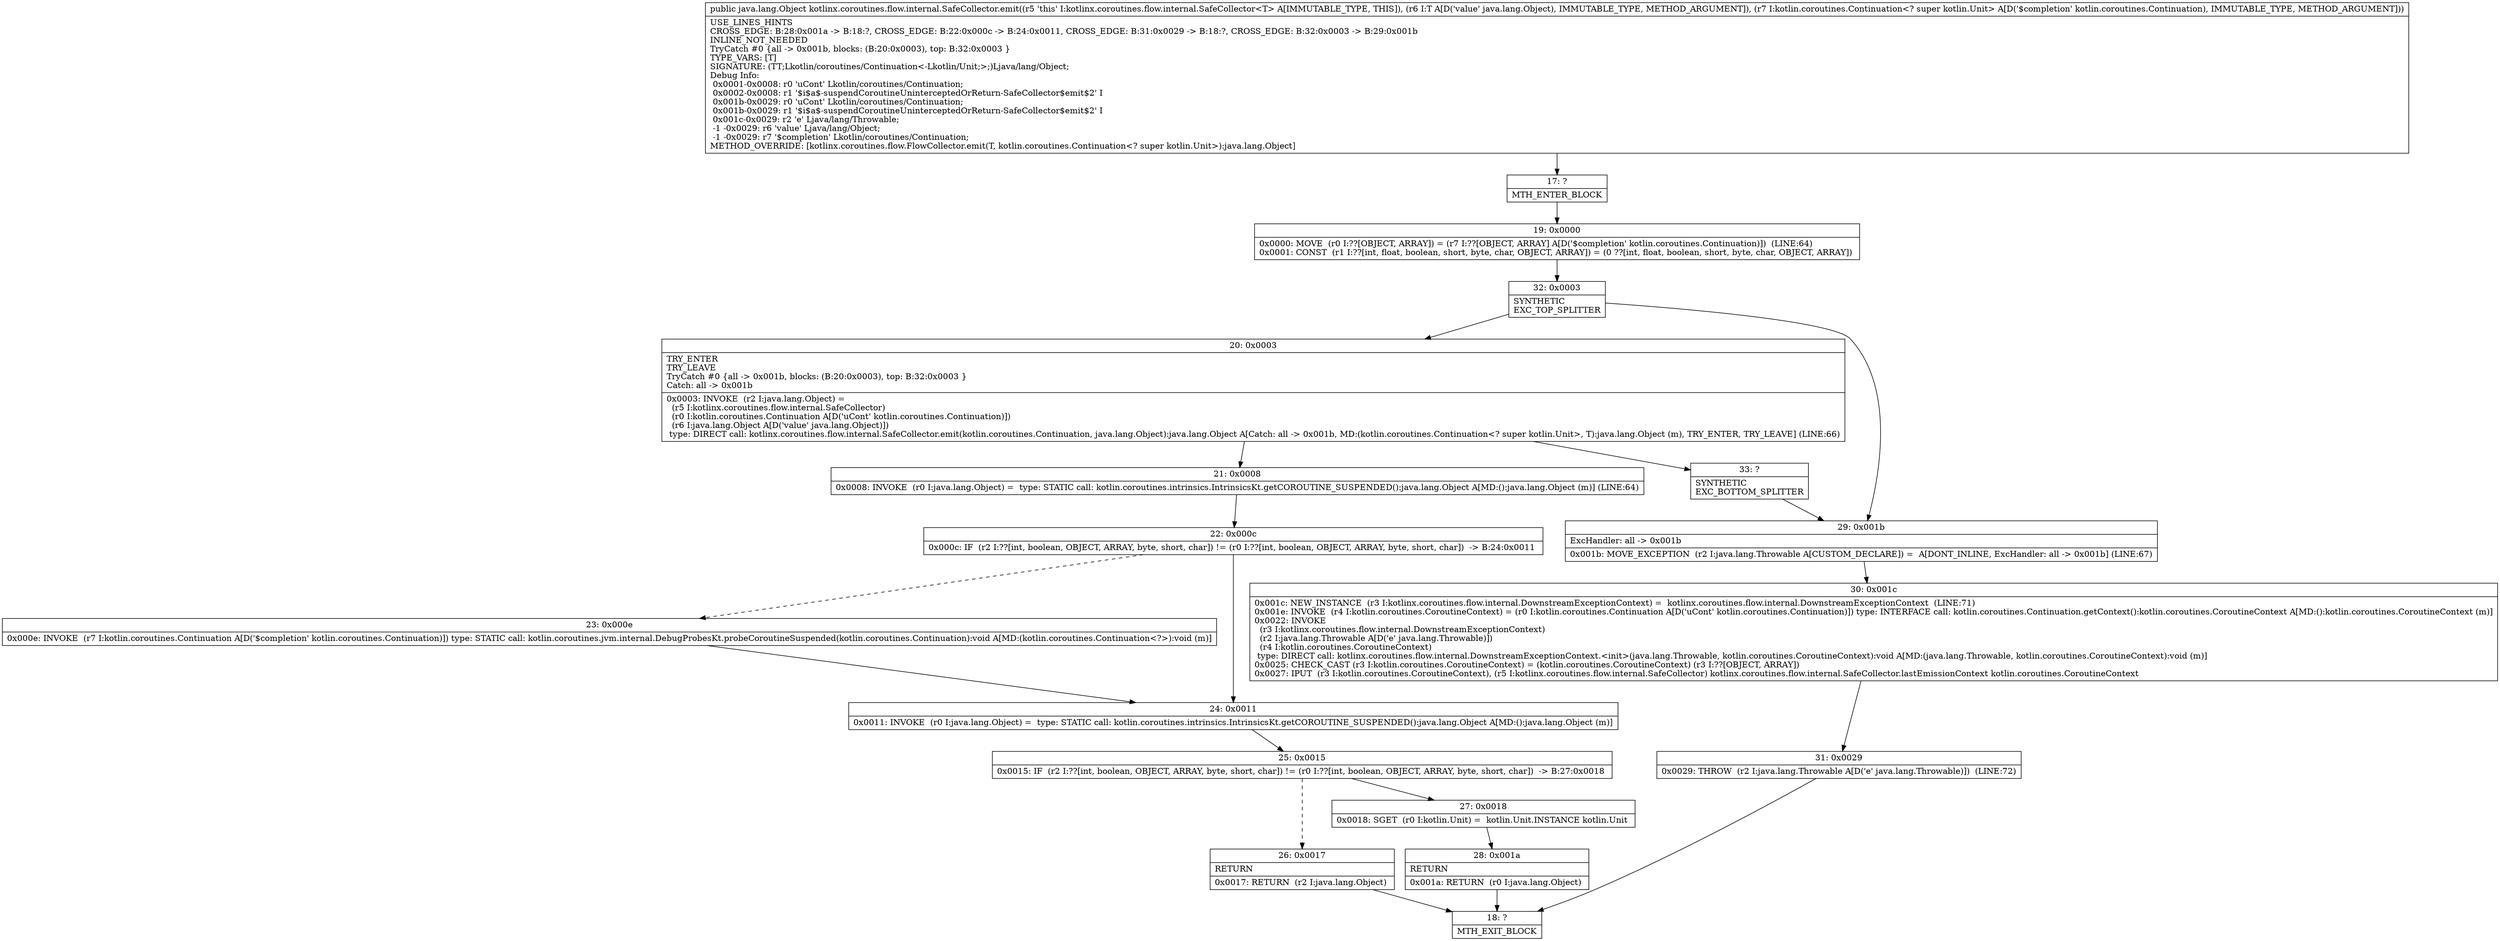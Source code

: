 digraph "CFG forkotlinx.coroutines.flow.internal.SafeCollector.emit(Ljava\/lang\/Object;Lkotlin\/coroutines\/Continuation;)Ljava\/lang\/Object;" {
Node_17 [shape=record,label="{17\:\ ?|MTH_ENTER_BLOCK\l}"];
Node_19 [shape=record,label="{19\:\ 0x0000|0x0000: MOVE  (r0 I:??[OBJECT, ARRAY]) = (r7 I:??[OBJECT, ARRAY] A[D('$completion' kotlin.coroutines.Continuation)])  (LINE:64)\l0x0001: CONST  (r1 I:??[int, float, boolean, short, byte, char, OBJECT, ARRAY]) = (0 ??[int, float, boolean, short, byte, char, OBJECT, ARRAY]) \l}"];
Node_32 [shape=record,label="{32\:\ 0x0003|SYNTHETIC\lEXC_TOP_SPLITTER\l}"];
Node_20 [shape=record,label="{20\:\ 0x0003|TRY_ENTER\lTRY_LEAVE\lTryCatch #0 \{all \-\> 0x001b, blocks: (B:20:0x0003), top: B:32:0x0003 \}\lCatch: all \-\> 0x001b\l|0x0003: INVOKE  (r2 I:java.lang.Object) = \l  (r5 I:kotlinx.coroutines.flow.internal.SafeCollector)\l  (r0 I:kotlin.coroutines.Continuation A[D('uCont' kotlin.coroutines.Continuation)])\l  (r6 I:java.lang.Object A[D('value' java.lang.Object)])\l type: DIRECT call: kotlinx.coroutines.flow.internal.SafeCollector.emit(kotlin.coroutines.Continuation, java.lang.Object):java.lang.Object A[Catch: all \-\> 0x001b, MD:(kotlin.coroutines.Continuation\<? super kotlin.Unit\>, T):java.lang.Object (m), TRY_ENTER, TRY_LEAVE] (LINE:66)\l}"];
Node_21 [shape=record,label="{21\:\ 0x0008|0x0008: INVOKE  (r0 I:java.lang.Object) =  type: STATIC call: kotlin.coroutines.intrinsics.IntrinsicsKt.getCOROUTINE_SUSPENDED():java.lang.Object A[MD:():java.lang.Object (m)] (LINE:64)\l}"];
Node_22 [shape=record,label="{22\:\ 0x000c|0x000c: IF  (r2 I:??[int, boolean, OBJECT, ARRAY, byte, short, char]) != (r0 I:??[int, boolean, OBJECT, ARRAY, byte, short, char])  \-\> B:24:0x0011 \l}"];
Node_23 [shape=record,label="{23\:\ 0x000e|0x000e: INVOKE  (r7 I:kotlin.coroutines.Continuation A[D('$completion' kotlin.coroutines.Continuation)]) type: STATIC call: kotlin.coroutines.jvm.internal.DebugProbesKt.probeCoroutineSuspended(kotlin.coroutines.Continuation):void A[MD:(kotlin.coroutines.Continuation\<?\>):void (m)]\l}"];
Node_24 [shape=record,label="{24\:\ 0x0011|0x0011: INVOKE  (r0 I:java.lang.Object) =  type: STATIC call: kotlin.coroutines.intrinsics.IntrinsicsKt.getCOROUTINE_SUSPENDED():java.lang.Object A[MD:():java.lang.Object (m)]\l}"];
Node_25 [shape=record,label="{25\:\ 0x0015|0x0015: IF  (r2 I:??[int, boolean, OBJECT, ARRAY, byte, short, char]) != (r0 I:??[int, boolean, OBJECT, ARRAY, byte, short, char])  \-\> B:27:0x0018 \l}"];
Node_26 [shape=record,label="{26\:\ 0x0017|RETURN\l|0x0017: RETURN  (r2 I:java.lang.Object) \l}"];
Node_18 [shape=record,label="{18\:\ ?|MTH_EXIT_BLOCK\l}"];
Node_27 [shape=record,label="{27\:\ 0x0018|0x0018: SGET  (r0 I:kotlin.Unit) =  kotlin.Unit.INSTANCE kotlin.Unit \l}"];
Node_28 [shape=record,label="{28\:\ 0x001a|RETURN\l|0x001a: RETURN  (r0 I:java.lang.Object) \l}"];
Node_33 [shape=record,label="{33\:\ ?|SYNTHETIC\lEXC_BOTTOM_SPLITTER\l}"];
Node_29 [shape=record,label="{29\:\ 0x001b|ExcHandler: all \-\> 0x001b\l|0x001b: MOVE_EXCEPTION  (r2 I:java.lang.Throwable A[CUSTOM_DECLARE]) =  A[DONT_INLINE, ExcHandler: all \-\> 0x001b] (LINE:67)\l}"];
Node_30 [shape=record,label="{30\:\ 0x001c|0x001c: NEW_INSTANCE  (r3 I:kotlinx.coroutines.flow.internal.DownstreamExceptionContext) =  kotlinx.coroutines.flow.internal.DownstreamExceptionContext  (LINE:71)\l0x001e: INVOKE  (r4 I:kotlin.coroutines.CoroutineContext) = (r0 I:kotlin.coroutines.Continuation A[D('uCont' kotlin.coroutines.Continuation)]) type: INTERFACE call: kotlin.coroutines.Continuation.getContext():kotlin.coroutines.CoroutineContext A[MD:():kotlin.coroutines.CoroutineContext (m)]\l0x0022: INVOKE  \l  (r3 I:kotlinx.coroutines.flow.internal.DownstreamExceptionContext)\l  (r2 I:java.lang.Throwable A[D('e' java.lang.Throwable)])\l  (r4 I:kotlin.coroutines.CoroutineContext)\l type: DIRECT call: kotlinx.coroutines.flow.internal.DownstreamExceptionContext.\<init\>(java.lang.Throwable, kotlin.coroutines.CoroutineContext):void A[MD:(java.lang.Throwable, kotlin.coroutines.CoroutineContext):void (m)]\l0x0025: CHECK_CAST (r3 I:kotlin.coroutines.CoroutineContext) = (kotlin.coroutines.CoroutineContext) (r3 I:??[OBJECT, ARRAY]) \l0x0027: IPUT  (r3 I:kotlin.coroutines.CoroutineContext), (r5 I:kotlinx.coroutines.flow.internal.SafeCollector) kotlinx.coroutines.flow.internal.SafeCollector.lastEmissionContext kotlin.coroutines.CoroutineContext \l}"];
Node_31 [shape=record,label="{31\:\ 0x0029|0x0029: THROW  (r2 I:java.lang.Throwable A[D('e' java.lang.Throwable)])  (LINE:72)\l}"];
MethodNode[shape=record,label="{public java.lang.Object kotlinx.coroutines.flow.internal.SafeCollector.emit((r5 'this' I:kotlinx.coroutines.flow.internal.SafeCollector\<T\> A[IMMUTABLE_TYPE, THIS]), (r6 I:T A[D('value' java.lang.Object), IMMUTABLE_TYPE, METHOD_ARGUMENT]), (r7 I:kotlin.coroutines.Continuation\<? super kotlin.Unit\> A[D('$completion' kotlin.coroutines.Continuation), IMMUTABLE_TYPE, METHOD_ARGUMENT]))  | USE_LINES_HINTS\lCROSS_EDGE: B:28:0x001a \-\> B:18:?, CROSS_EDGE: B:22:0x000c \-\> B:24:0x0011, CROSS_EDGE: B:31:0x0029 \-\> B:18:?, CROSS_EDGE: B:32:0x0003 \-\> B:29:0x001b\lINLINE_NOT_NEEDED\lTryCatch #0 \{all \-\> 0x001b, blocks: (B:20:0x0003), top: B:32:0x0003 \}\lTYPE_VARS: [T]\lSIGNATURE: (TT;Lkotlin\/coroutines\/Continuation\<\-Lkotlin\/Unit;\>;)Ljava\/lang\/Object;\lDebug Info:\l  0x0001\-0x0008: r0 'uCont' Lkotlin\/coroutines\/Continuation;\l  0x0002\-0x0008: r1 '$i$a$\-suspendCoroutineUninterceptedOrReturn\-SafeCollector$emit$2' I\l  0x001b\-0x0029: r0 'uCont' Lkotlin\/coroutines\/Continuation;\l  0x001b\-0x0029: r1 '$i$a$\-suspendCoroutineUninterceptedOrReturn\-SafeCollector$emit$2' I\l  0x001c\-0x0029: r2 'e' Ljava\/lang\/Throwable;\l  \-1 \-0x0029: r6 'value' Ljava\/lang\/Object;\l  \-1 \-0x0029: r7 '$completion' Lkotlin\/coroutines\/Continuation;\lMETHOD_OVERRIDE: [kotlinx.coroutines.flow.FlowCollector.emit(T, kotlin.coroutines.Continuation\<? super kotlin.Unit\>):java.lang.Object]\l}"];
MethodNode -> Node_17;Node_17 -> Node_19;
Node_19 -> Node_32;
Node_32 -> Node_20;
Node_32 -> Node_29;
Node_20 -> Node_21;
Node_20 -> Node_33;
Node_21 -> Node_22;
Node_22 -> Node_23[style=dashed];
Node_22 -> Node_24;
Node_23 -> Node_24;
Node_24 -> Node_25;
Node_25 -> Node_26[style=dashed];
Node_25 -> Node_27;
Node_26 -> Node_18;
Node_27 -> Node_28;
Node_28 -> Node_18;
Node_33 -> Node_29;
Node_29 -> Node_30;
Node_30 -> Node_31;
Node_31 -> Node_18;
}

